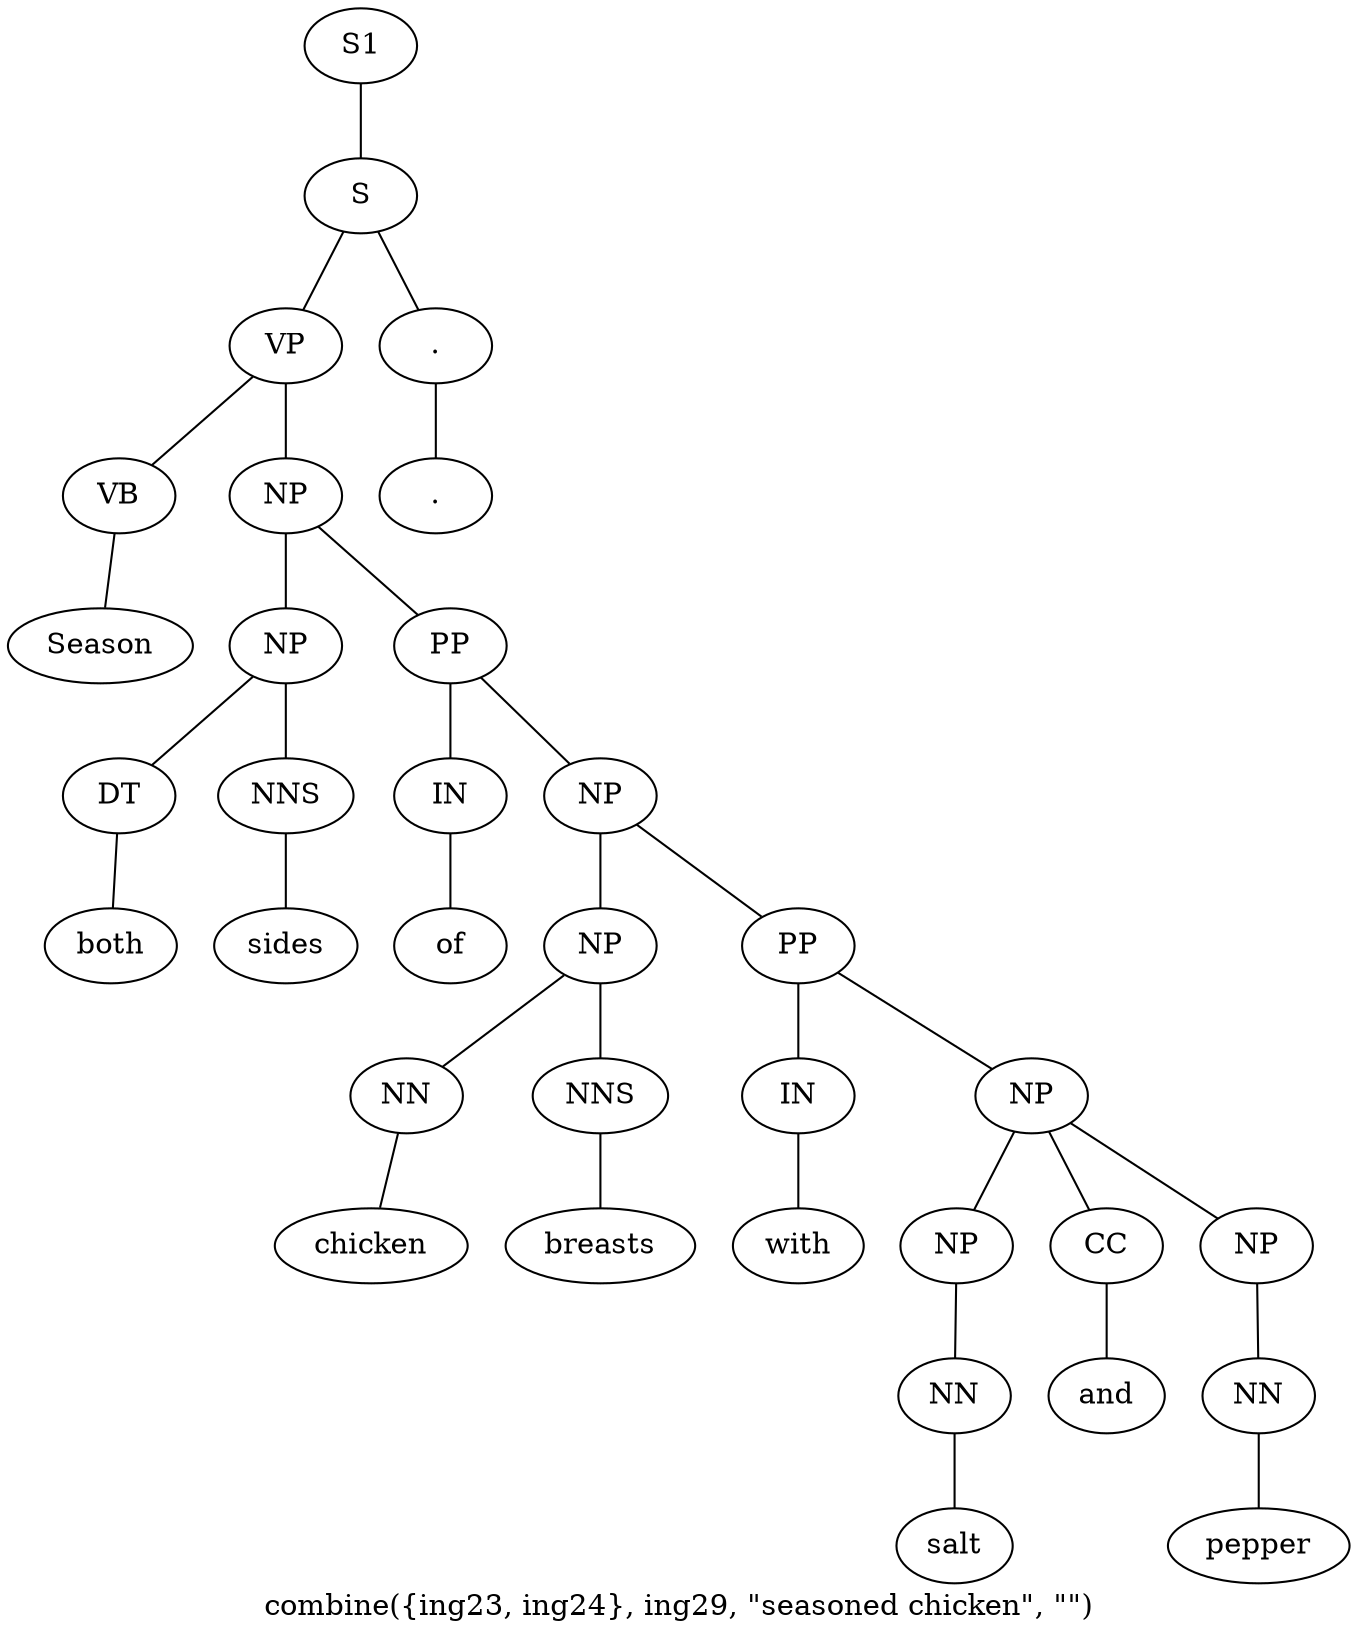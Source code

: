 graph SyntaxGraph {
	label = "combine({ing23, ing24}, ing29, \"seasoned chicken\", \"\")";
	Node0 [label="S1"];
	Node1 [label="S"];
	Node2 [label="VP"];
	Node3 [label="VB"];
	Node4 [label="Season"];
	Node5 [label="NP"];
	Node6 [label="NP"];
	Node7 [label="DT"];
	Node8 [label="both"];
	Node9 [label="NNS"];
	Node10 [label="sides"];
	Node11 [label="PP"];
	Node12 [label="IN"];
	Node13 [label="of"];
	Node14 [label="NP"];
	Node15 [label="NP"];
	Node16 [label="NN"];
	Node17 [label="chicken"];
	Node18 [label="NNS"];
	Node19 [label="breasts"];
	Node20 [label="PP"];
	Node21 [label="IN"];
	Node22 [label="with"];
	Node23 [label="NP"];
	Node24 [label="NP"];
	Node25 [label="NN"];
	Node26 [label="salt"];
	Node27 [label="CC"];
	Node28 [label="and"];
	Node29 [label="NP"];
	Node30 [label="NN"];
	Node31 [label="pepper"];
	Node32 [label="."];
	Node33 [label="."];

	Node0 -- Node1;
	Node1 -- Node2;
	Node1 -- Node32;
	Node2 -- Node3;
	Node2 -- Node5;
	Node3 -- Node4;
	Node5 -- Node6;
	Node5 -- Node11;
	Node6 -- Node7;
	Node6 -- Node9;
	Node7 -- Node8;
	Node9 -- Node10;
	Node11 -- Node12;
	Node11 -- Node14;
	Node12 -- Node13;
	Node14 -- Node15;
	Node14 -- Node20;
	Node15 -- Node16;
	Node15 -- Node18;
	Node16 -- Node17;
	Node18 -- Node19;
	Node20 -- Node21;
	Node20 -- Node23;
	Node21 -- Node22;
	Node23 -- Node24;
	Node23 -- Node27;
	Node23 -- Node29;
	Node24 -- Node25;
	Node25 -- Node26;
	Node27 -- Node28;
	Node29 -- Node30;
	Node30 -- Node31;
	Node32 -- Node33;
}